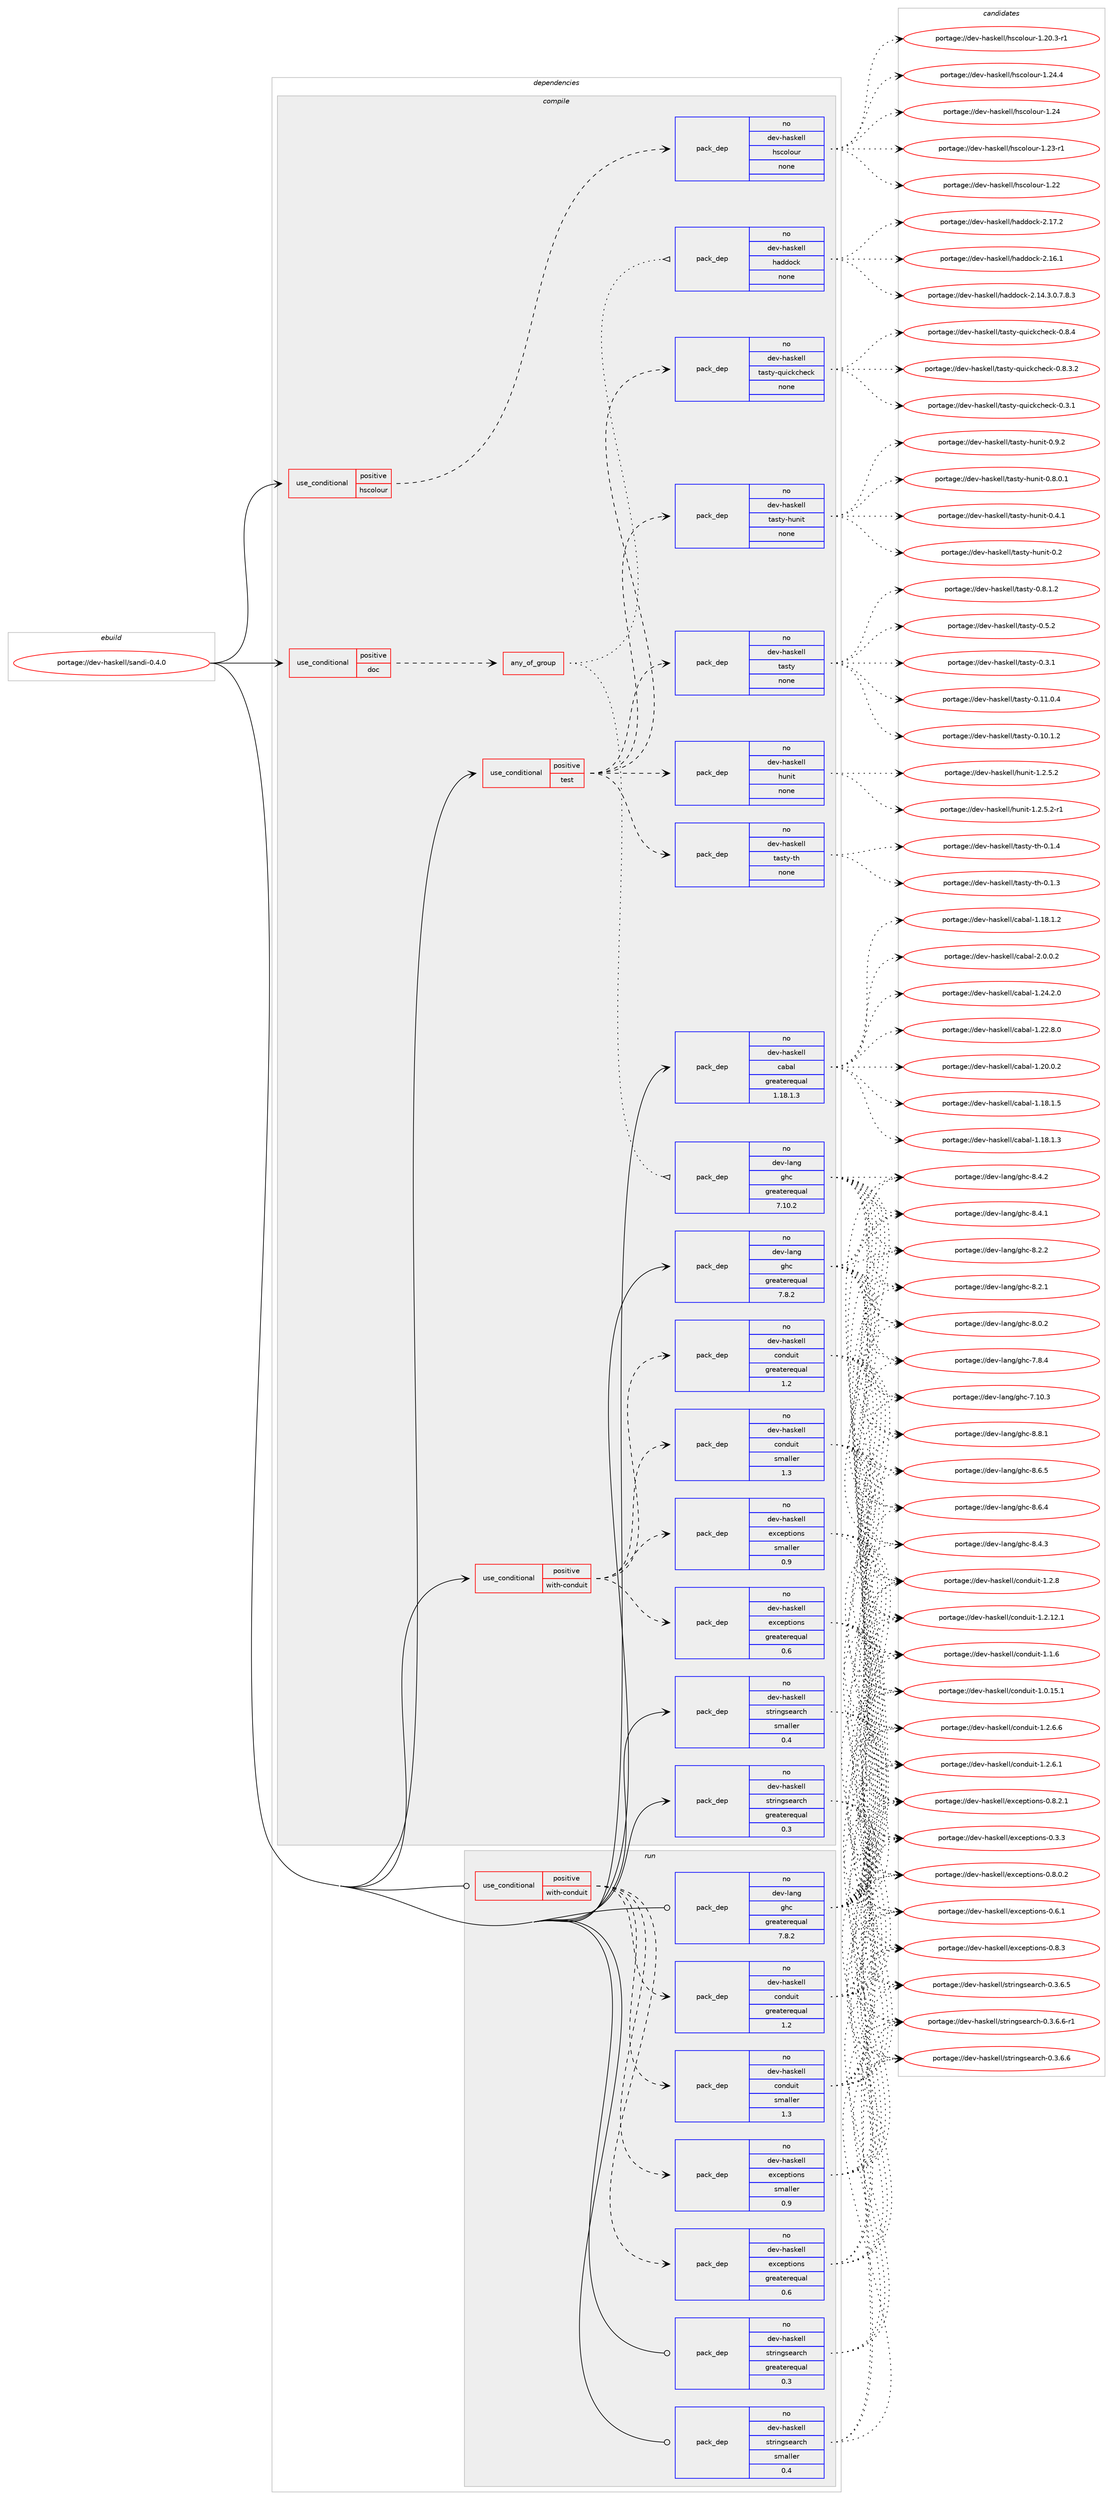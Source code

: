 digraph prolog {

# *************
# Graph options
# *************

newrank=true;
concentrate=true;
compound=true;
graph [rankdir=LR,fontname=Helvetica,fontsize=10,ranksep=1.5];#, ranksep=2.5, nodesep=0.2];
edge  [arrowhead=vee];
node  [fontname=Helvetica,fontsize=10];

# **********
# The ebuild
# **********

subgraph cluster_leftcol {
color=gray;
rank=same;
label=<<i>ebuild</i>>;
id [label="portage://dev-haskell/sandi-0.4.0", color=red, width=4, href="../dev-haskell/sandi-0.4.0.svg"];
}

# ****************
# The dependencies
# ****************

subgraph cluster_midcol {
color=gray;
label=<<i>dependencies</i>>;
subgraph cluster_compile {
fillcolor="#eeeeee";
style=filled;
label=<<i>compile</i>>;
subgraph cond131940 {
dependency546396 [label=<<TABLE BORDER="0" CELLBORDER="1" CELLSPACING="0" CELLPADDING="4"><TR><TD ROWSPAN="3" CELLPADDING="10">use_conditional</TD></TR><TR><TD>positive</TD></TR><TR><TD>doc</TD></TR></TABLE>>, shape=none, color=red];
subgraph any5811 {
dependency546397 [label=<<TABLE BORDER="0" CELLBORDER="1" CELLSPACING="0" CELLPADDING="4"><TR><TD CELLPADDING="10">any_of_group</TD></TR></TABLE>>, shape=none, color=red];subgraph pack408408 {
dependency546398 [label=<<TABLE BORDER="0" CELLBORDER="1" CELLSPACING="0" CELLPADDING="4" WIDTH="220"><TR><TD ROWSPAN="6" CELLPADDING="30">pack_dep</TD></TR><TR><TD WIDTH="110">no</TD></TR><TR><TD>dev-haskell</TD></TR><TR><TD>haddock</TD></TR><TR><TD>none</TD></TR><TR><TD></TD></TR></TABLE>>, shape=none, color=blue];
}
dependency546397:e -> dependency546398:w [weight=20,style="dotted",arrowhead="oinv"];
subgraph pack408409 {
dependency546399 [label=<<TABLE BORDER="0" CELLBORDER="1" CELLSPACING="0" CELLPADDING="4" WIDTH="220"><TR><TD ROWSPAN="6" CELLPADDING="30">pack_dep</TD></TR><TR><TD WIDTH="110">no</TD></TR><TR><TD>dev-lang</TD></TR><TR><TD>ghc</TD></TR><TR><TD>greaterequal</TD></TR><TR><TD>7.10.2</TD></TR></TABLE>>, shape=none, color=blue];
}
dependency546397:e -> dependency546399:w [weight=20,style="dotted",arrowhead="oinv"];
}
dependency546396:e -> dependency546397:w [weight=20,style="dashed",arrowhead="vee"];
}
id:e -> dependency546396:w [weight=20,style="solid",arrowhead="vee"];
subgraph cond131941 {
dependency546400 [label=<<TABLE BORDER="0" CELLBORDER="1" CELLSPACING="0" CELLPADDING="4"><TR><TD ROWSPAN="3" CELLPADDING="10">use_conditional</TD></TR><TR><TD>positive</TD></TR><TR><TD>hscolour</TD></TR></TABLE>>, shape=none, color=red];
subgraph pack408410 {
dependency546401 [label=<<TABLE BORDER="0" CELLBORDER="1" CELLSPACING="0" CELLPADDING="4" WIDTH="220"><TR><TD ROWSPAN="6" CELLPADDING="30">pack_dep</TD></TR><TR><TD WIDTH="110">no</TD></TR><TR><TD>dev-haskell</TD></TR><TR><TD>hscolour</TD></TR><TR><TD>none</TD></TR><TR><TD></TD></TR></TABLE>>, shape=none, color=blue];
}
dependency546400:e -> dependency546401:w [weight=20,style="dashed",arrowhead="vee"];
}
id:e -> dependency546400:w [weight=20,style="solid",arrowhead="vee"];
subgraph cond131942 {
dependency546402 [label=<<TABLE BORDER="0" CELLBORDER="1" CELLSPACING="0" CELLPADDING="4"><TR><TD ROWSPAN="3" CELLPADDING="10">use_conditional</TD></TR><TR><TD>positive</TD></TR><TR><TD>test</TD></TR></TABLE>>, shape=none, color=red];
subgraph pack408411 {
dependency546403 [label=<<TABLE BORDER="0" CELLBORDER="1" CELLSPACING="0" CELLPADDING="4" WIDTH="220"><TR><TD ROWSPAN="6" CELLPADDING="30">pack_dep</TD></TR><TR><TD WIDTH="110">no</TD></TR><TR><TD>dev-haskell</TD></TR><TR><TD>hunit</TD></TR><TR><TD>none</TD></TR><TR><TD></TD></TR></TABLE>>, shape=none, color=blue];
}
dependency546402:e -> dependency546403:w [weight=20,style="dashed",arrowhead="vee"];
subgraph pack408412 {
dependency546404 [label=<<TABLE BORDER="0" CELLBORDER="1" CELLSPACING="0" CELLPADDING="4" WIDTH="220"><TR><TD ROWSPAN="6" CELLPADDING="30">pack_dep</TD></TR><TR><TD WIDTH="110">no</TD></TR><TR><TD>dev-haskell</TD></TR><TR><TD>tasty</TD></TR><TR><TD>none</TD></TR><TR><TD></TD></TR></TABLE>>, shape=none, color=blue];
}
dependency546402:e -> dependency546404:w [weight=20,style="dashed",arrowhead="vee"];
subgraph pack408413 {
dependency546405 [label=<<TABLE BORDER="0" CELLBORDER="1" CELLSPACING="0" CELLPADDING="4" WIDTH="220"><TR><TD ROWSPAN="6" CELLPADDING="30">pack_dep</TD></TR><TR><TD WIDTH="110">no</TD></TR><TR><TD>dev-haskell</TD></TR><TR><TD>tasty-hunit</TD></TR><TR><TD>none</TD></TR><TR><TD></TD></TR></TABLE>>, shape=none, color=blue];
}
dependency546402:e -> dependency546405:w [weight=20,style="dashed",arrowhead="vee"];
subgraph pack408414 {
dependency546406 [label=<<TABLE BORDER="0" CELLBORDER="1" CELLSPACING="0" CELLPADDING="4" WIDTH="220"><TR><TD ROWSPAN="6" CELLPADDING="30">pack_dep</TD></TR><TR><TD WIDTH="110">no</TD></TR><TR><TD>dev-haskell</TD></TR><TR><TD>tasty-quickcheck</TD></TR><TR><TD>none</TD></TR><TR><TD></TD></TR></TABLE>>, shape=none, color=blue];
}
dependency546402:e -> dependency546406:w [weight=20,style="dashed",arrowhead="vee"];
subgraph pack408415 {
dependency546407 [label=<<TABLE BORDER="0" CELLBORDER="1" CELLSPACING="0" CELLPADDING="4" WIDTH="220"><TR><TD ROWSPAN="6" CELLPADDING="30">pack_dep</TD></TR><TR><TD WIDTH="110">no</TD></TR><TR><TD>dev-haskell</TD></TR><TR><TD>tasty-th</TD></TR><TR><TD>none</TD></TR><TR><TD></TD></TR></TABLE>>, shape=none, color=blue];
}
dependency546402:e -> dependency546407:w [weight=20,style="dashed",arrowhead="vee"];
}
id:e -> dependency546402:w [weight=20,style="solid",arrowhead="vee"];
subgraph cond131943 {
dependency546408 [label=<<TABLE BORDER="0" CELLBORDER="1" CELLSPACING="0" CELLPADDING="4"><TR><TD ROWSPAN="3" CELLPADDING="10">use_conditional</TD></TR><TR><TD>positive</TD></TR><TR><TD>with-conduit</TD></TR></TABLE>>, shape=none, color=red];
subgraph pack408416 {
dependency546409 [label=<<TABLE BORDER="0" CELLBORDER="1" CELLSPACING="0" CELLPADDING="4" WIDTH="220"><TR><TD ROWSPAN="6" CELLPADDING="30">pack_dep</TD></TR><TR><TD WIDTH="110">no</TD></TR><TR><TD>dev-haskell</TD></TR><TR><TD>conduit</TD></TR><TR><TD>greaterequal</TD></TR><TR><TD>1.2</TD></TR></TABLE>>, shape=none, color=blue];
}
dependency546408:e -> dependency546409:w [weight=20,style="dashed",arrowhead="vee"];
subgraph pack408417 {
dependency546410 [label=<<TABLE BORDER="0" CELLBORDER="1" CELLSPACING="0" CELLPADDING="4" WIDTH="220"><TR><TD ROWSPAN="6" CELLPADDING="30">pack_dep</TD></TR><TR><TD WIDTH="110">no</TD></TR><TR><TD>dev-haskell</TD></TR><TR><TD>conduit</TD></TR><TR><TD>smaller</TD></TR><TR><TD>1.3</TD></TR></TABLE>>, shape=none, color=blue];
}
dependency546408:e -> dependency546410:w [weight=20,style="dashed",arrowhead="vee"];
subgraph pack408418 {
dependency546411 [label=<<TABLE BORDER="0" CELLBORDER="1" CELLSPACING="0" CELLPADDING="4" WIDTH="220"><TR><TD ROWSPAN="6" CELLPADDING="30">pack_dep</TD></TR><TR><TD WIDTH="110">no</TD></TR><TR><TD>dev-haskell</TD></TR><TR><TD>exceptions</TD></TR><TR><TD>greaterequal</TD></TR><TR><TD>0.6</TD></TR></TABLE>>, shape=none, color=blue];
}
dependency546408:e -> dependency546411:w [weight=20,style="dashed",arrowhead="vee"];
subgraph pack408419 {
dependency546412 [label=<<TABLE BORDER="0" CELLBORDER="1" CELLSPACING="0" CELLPADDING="4" WIDTH="220"><TR><TD ROWSPAN="6" CELLPADDING="30">pack_dep</TD></TR><TR><TD WIDTH="110">no</TD></TR><TR><TD>dev-haskell</TD></TR><TR><TD>exceptions</TD></TR><TR><TD>smaller</TD></TR><TR><TD>0.9</TD></TR></TABLE>>, shape=none, color=blue];
}
dependency546408:e -> dependency546412:w [weight=20,style="dashed",arrowhead="vee"];
}
id:e -> dependency546408:w [weight=20,style="solid",arrowhead="vee"];
subgraph pack408420 {
dependency546413 [label=<<TABLE BORDER="0" CELLBORDER="1" CELLSPACING="0" CELLPADDING="4" WIDTH="220"><TR><TD ROWSPAN="6" CELLPADDING="30">pack_dep</TD></TR><TR><TD WIDTH="110">no</TD></TR><TR><TD>dev-haskell</TD></TR><TR><TD>cabal</TD></TR><TR><TD>greaterequal</TD></TR><TR><TD>1.18.1.3</TD></TR></TABLE>>, shape=none, color=blue];
}
id:e -> dependency546413:w [weight=20,style="solid",arrowhead="vee"];
subgraph pack408421 {
dependency546414 [label=<<TABLE BORDER="0" CELLBORDER="1" CELLSPACING="0" CELLPADDING="4" WIDTH="220"><TR><TD ROWSPAN="6" CELLPADDING="30">pack_dep</TD></TR><TR><TD WIDTH="110">no</TD></TR><TR><TD>dev-haskell</TD></TR><TR><TD>stringsearch</TD></TR><TR><TD>greaterequal</TD></TR><TR><TD>0.3</TD></TR></TABLE>>, shape=none, color=blue];
}
id:e -> dependency546414:w [weight=20,style="solid",arrowhead="vee"];
subgraph pack408422 {
dependency546415 [label=<<TABLE BORDER="0" CELLBORDER="1" CELLSPACING="0" CELLPADDING="4" WIDTH="220"><TR><TD ROWSPAN="6" CELLPADDING="30">pack_dep</TD></TR><TR><TD WIDTH="110">no</TD></TR><TR><TD>dev-haskell</TD></TR><TR><TD>stringsearch</TD></TR><TR><TD>smaller</TD></TR><TR><TD>0.4</TD></TR></TABLE>>, shape=none, color=blue];
}
id:e -> dependency546415:w [weight=20,style="solid",arrowhead="vee"];
subgraph pack408423 {
dependency546416 [label=<<TABLE BORDER="0" CELLBORDER="1" CELLSPACING="0" CELLPADDING="4" WIDTH="220"><TR><TD ROWSPAN="6" CELLPADDING="30">pack_dep</TD></TR><TR><TD WIDTH="110">no</TD></TR><TR><TD>dev-lang</TD></TR><TR><TD>ghc</TD></TR><TR><TD>greaterequal</TD></TR><TR><TD>7.8.2</TD></TR></TABLE>>, shape=none, color=blue];
}
id:e -> dependency546416:w [weight=20,style="solid",arrowhead="vee"];
}
subgraph cluster_compileandrun {
fillcolor="#eeeeee";
style=filled;
label=<<i>compile and run</i>>;
}
subgraph cluster_run {
fillcolor="#eeeeee";
style=filled;
label=<<i>run</i>>;
subgraph cond131944 {
dependency546417 [label=<<TABLE BORDER="0" CELLBORDER="1" CELLSPACING="0" CELLPADDING="4"><TR><TD ROWSPAN="3" CELLPADDING="10">use_conditional</TD></TR><TR><TD>positive</TD></TR><TR><TD>with-conduit</TD></TR></TABLE>>, shape=none, color=red];
subgraph pack408424 {
dependency546418 [label=<<TABLE BORDER="0" CELLBORDER="1" CELLSPACING="0" CELLPADDING="4" WIDTH="220"><TR><TD ROWSPAN="6" CELLPADDING="30">pack_dep</TD></TR><TR><TD WIDTH="110">no</TD></TR><TR><TD>dev-haskell</TD></TR><TR><TD>conduit</TD></TR><TR><TD>greaterequal</TD></TR><TR><TD>1.2</TD></TR></TABLE>>, shape=none, color=blue];
}
dependency546417:e -> dependency546418:w [weight=20,style="dashed",arrowhead="vee"];
subgraph pack408425 {
dependency546419 [label=<<TABLE BORDER="0" CELLBORDER="1" CELLSPACING="0" CELLPADDING="4" WIDTH="220"><TR><TD ROWSPAN="6" CELLPADDING="30">pack_dep</TD></TR><TR><TD WIDTH="110">no</TD></TR><TR><TD>dev-haskell</TD></TR><TR><TD>conduit</TD></TR><TR><TD>smaller</TD></TR><TR><TD>1.3</TD></TR></TABLE>>, shape=none, color=blue];
}
dependency546417:e -> dependency546419:w [weight=20,style="dashed",arrowhead="vee"];
subgraph pack408426 {
dependency546420 [label=<<TABLE BORDER="0" CELLBORDER="1" CELLSPACING="0" CELLPADDING="4" WIDTH="220"><TR><TD ROWSPAN="6" CELLPADDING="30">pack_dep</TD></TR><TR><TD WIDTH="110">no</TD></TR><TR><TD>dev-haskell</TD></TR><TR><TD>exceptions</TD></TR><TR><TD>greaterequal</TD></TR><TR><TD>0.6</TD></TR></TABLE>>, shape=none, color=blue];
}
dependency546417:e -> dependency546420:w [weight=20,style="dashed",arrowhead="vee"];
subgraph pack408427 {
dependency546421 [label=<<TABLE BORDER="0" CELLBORDER="1" CELLSPACING="0" CELLPADDING="4" WIDTH="220"><TR><TD ROWSPAN="6" CELLPADDING="30">pack_dep</TD></TR><TR><TD WIDTH="110">no</TD></TR><TR><TD>dev-haskell</TD></TR><TR><TD>exceptions</TD></TR><TR><TD>smaller</TD></TR><TR><TD>0.9</TD></TR></TABLE>>, shape=none, color=blue];
}
dependency546417:e -> dependency546421:w [weight=20,style="dashed",arrowhead="vee"];
}
id:e -> dependency546417:w [weight=20,style="solid",arrowhead="odot"];
subgraph pack408428 {
dependency546422 [label=<<TABLE BORDER="0" CELLBORDER="1" CELLSPACING="0" CELLPADDING="4" WIDTH="220"><TR><TD ROWSPAN="6" CELLPADDING="30">pack_dep</TD></TR><TR><TD WIDTH="110">no</TD></TR><TR><TD>dev-haskell</TD></TR><TR><TD>stringsearch</TD></TR><TR><TD>greaterequal</TD></TR><TR><TD>0.3</TD></TR></TABLE>>, shape=none, color=blue];
}
id:e -> dependency546422:w [weight=20,style="solid",arrowhead="odot"];
subgraph pack408429 {
dependency546423 [label=<<TABLE BORDER="0" CELLBORDER="1" CELLSPACING="0" CELLPADDING="4" WIDTH="220"><TR><TD ROWSPAN="6" CELLPADDING="30">pack_dep</TD></TR><TR><TD WIDTH="110">no</TD></TR><TR><TD>dev-haskell</TD></TR><TR><TD>stringsearch</TD></TR><TR><TD>smaller</TD></TR><TR><TD>0.4</TD></TR></TABLE>>, shape=none, color=blue];
}
id:e -> dependency546423:w [weight=20,style="solid",arrowhead="odot"];
subgraph pack408430 {
dependency546424 [label=<<TABLE BORDER="0" CELLBORDER="1" CELLSPACING="0" CELLPADDING="4" WIDTH="220"><TR><TD ROWSPAN="6" CELLPADDING="30">pack_dep</TD></TR><TR><TD WIDTH="110">no</TD></TR><TR><TD>dev-lang</TD></TR><TR><TD>ghc</TD></TR><TR><TD>greaterequal</TD></TR><TR><TD>7.8.2</TD></TR></TABLE>>, shape=none, color=blue];
}
id:e -> dependency546424:w [weight=20,style="solid",arrowhead="odot"];
}
}

# **************
# The candidates
# **************

subgraph cluster_choices {
rank=same;
color=gray;
label=<<i>candidates</i>>;

subgraph choice408408 {
color=black;
nodesep=1;
choice100101118451049711510710110810847104971001001119910745504649554650 [label="portage://dev-haskell/haddock-2.17.2", color=red, width=4,href="../dev-haskell/haddock-2.17.2.svg"];
choice100101118451049711510710110810847104971001001119910745504649544649 [label="portage://dev-haskell/haddock-2.16.1", color=red, width=4,href="../dev-haskell/haddock-2.16.1.svg"];
choice1001011184510497115107101108108471049710010011199107455046495246514648465546564651 [label="portage://dev-haskell/haddock-2.14.3.0.7.8.3", color=red, width=4,href="../dev-haskell/haddock-2.14.3.0.7.8.3.svg"];
dependency546398:e -> choice100101118451049711510710110810847104971001001119910745504649554650:w [style=dotted,weight="100"];
dependency546398:e -> choice100101118451049711510710110810847104971001001119910745504649544649:w [style=dotted,weight="100"];
dependency546398:e -> choice1001011184510497115107101108108471049710010011199107455046495246514648465546564651:w [style=dotted,weight="100"];
}
subgraph choice408409 {
color=black;
nodesep=1;
choice10010111845108971101034710310499455646564649 [label="portage://dev-lang/ghc-8.8.1", color=red, width=4,href="../dev-lang/ghc-8.8.1.svg"];
choice10010111845108971101034710310499455646544653 [label="portage://dev-lang/ghc-8.6.5", color=red, width=4,href="../dev-lang/ghc-8.6.5.svg"];
choice10010111845108971101034710310499455646544652 [label="portage://dev-lang/ghc-8.6.4", color=red, width=4,href="../dev-lang/ghc-8.6.4.svg"];
choice10010111845108971101034710310499455646524651 [label="portage://dev-lang/ghc-8.4.3", color=red, width=4,href="../dev-lang/ghc-8.4.3.svg"];
choice10010111845108971101034710310499455646524650 [label="portage://dev-lang/ghc-8.4.2", color=red, width=4,href="../dev-lang/ghc-8.4.2.svg"];
choice10010111845108971101034710310499455646524649 [label="portage://dev-lang/ghc-8.4.1", color=red, width=4,href="../dev-lang/ghc-8.4.1.svg"];
choice10010111845108971101034710310499455646504650 [label="portage://dev-lang/ghc-8.2.2", color=red, width=4,href="../dev-lang/ghc-8.2.2.svg"];
choice10010111845108971101034710310499455646504649 [label="portage://dev-lang/ghc-8.2.1", color=red, width=4,href="../dev-lang/ghc-8.2.1.svg"];
choice10010111845108971101034710310499455646484650 [label="portage://dev-lang/ghc-8.0.2", color=red, width=4,href="../dev-lang/ghc-8.0.2.svg"];
choice10010111845108971101034710310499455546564652 [label="portage://dev-lang/ghc-7.8.4", color=red, width=4,href="../dev-lang/ghc-7.8.4.svg"];
choice1001011184510897110103471031049945554649484651 [label="portage://dev-lang/ghc-7.10.3", color=red, width=4,href="../dev-lang/ghc-7.10.3.svg"];
dependency546399:e -> choice10010111845108971101034710310499455646564649:w [style=dotted,weight="100"];
dependency546399:e -> choice10010111845108971101034710310499455646544653:w [style=dotted,weight="100"];
dependency546399:e -> choice10010111845108971101034710310499455646544652:w [style=dotted,weight="100"];
dependency546399:e -> choice10010111845108971101034710310499455646524651:w [style=dotted,weight="100"];
dependency546399:e -> choice10010111845108971101034710310499455646524650:w [style=dotted,weight="100"];
dependency546399:e -> choice10010111845108971101034710310499455646524649:w [style=dotted,weight="100"];
dependency546399:e -> choice10010111845108971101034710310499455646504650:w [style=dotted,weight="100"];
dependency546399:e -> choice10010111845108971101034710310499455646504649:w [style=dotted,weight="100"];
dependency546399:e -> choice10010111845108971101034710310499455646484650:w [style=dotted,weight="100"];
dependency546399:e -> choice10010111845108971101034710310499455546564652:w [style=dotted,weight="100"];
dependency546399:e -> choice1001011184510897110103471031049945554649484651:w [style=dotted,weight="100"];
}
subgraph choice408410 {
color=black;
nodesep=1;
choice1001011184510497115107101108108471041159911110811111711445494650524652 [label="portage://dev-haskell/hscolour-1.24.4", color=red, width=4,href="../dev-haskell/hscolour-1.24.4.svg"];
choice100101118451049711510710110810847104115991111081111171144549465052 [label="portage://dev-haskell/hscolour-1.24", color=red, width=4,href="../dev-haskell/hscolour-1.24.svg"];
choice1001011184510497115107101108108471041159911110811111711445494650514511449 [label="portage://dev-haskell/hscolour-1.23-r1", color=red, width=4,href="../dev-haskell/hscolour-1.23-r1.svg"];
choice100101118451049711510710110810847104115991111081111171144549465050 [label="portage://dev-haskell/hscolour-1.22", color=red, width=4,href="../dev-haskell/hscolour-1.22.svg"];
choice10010111845104971151071011081084710411599111108111117114454946504846514511449 [label="portage://dev-haskell/hscolour-1.20.3-r1", color=red, width=4,href="../dev-haskell/hscolour-1.20.3-r1.svg"];
dependency546401:e -> choice1001011184510497115107101108108471041159911110811111711445494650524652:w [style=dotted,weight="100"];
dependency546401:e -> choice100101118451049711510710110810847104115991111081111171144549465052:w [style=dotted,weight="100"];
dependency546401:e -> choice1001011184510497115107101108108471041159911110811111711445494650514511449:w [style=dotted,weight="100"];
dependency546401:e -> choice100101118451049711510710110810847104115991111081111171144549465050:w [style=dotted,weight="100"];
dependency546401:e -> choice10010111845104971151071011081084710411599111108111117114454946504846514511449:w [style=dotted,weight="100"];
}
subgraph choice408411 {
color=black;
nodesep=1;
choice10010111845104971151071011081084710411711010511645494650465346504511449 [label="portage://dev-haskell/hunit-1.2.5.2-r1", color=red, width=4,href="../dev-haskell/hunit-1.2.5.2-r1.svg"];
choice1001011184510497115107101108108471041171101051164549465046534650 [label="portage://dev-haskell/hunit-1.2.5.2", color=red, width=4,href="../dev-haskell/hunit-1.2.5.2.svg"];
dependency546403:e -> choice10010111845104971151071011081084710411711010511645494650465346504511449:w [style=dotted,weight="100"];
dependency546403:e -> choice1001011184510497115107101108108471041171101051164549465046534650:w [style=dotted,weight="100"];
}
subgraph choice408412 {
color=black;
nodesep=1;
choice100101118451049711510710110810847116971151161214548465646494650 [label="portage://dev-haskell/tasty-0.8.1.2", color=red, width=4,href="../dev-haskell/tasty-0.8.1.2.svg"];
choice10010111845104971151071011081084711697115116121454846534650 [label="portage://dev-haskell/tasty-0.5.2", color=red, width=4,href="../dev-haskell/tasty-0.5.2.svg"];
choice10010111845104971151071011081084711697115116121454846514649 [label="portage://dev-haskell/tasty-0.3.1", color=red, width=4,href="../dev-haskell/tasty-0.3.1.svg"];
choice10010111845104971151071011081084711697115116121454846494946484652 [label="portage://dev-haskell/tasty-0.11.0.4", color=red, width=4,href="../dev-haskell/tasty-0.11.0.4.svg"];
choice10010111845104971151071011081084711697115116121454846494846494650 [label="portage://dev-haskell/tasty-0.10.1.2", color=red, width=4,href="../dev-haskell/tasty-0.10.1.2.svg"];
dependency546404:e -> choice100101118451049711510710110810847116971151161214548465646494650:w [style=dotted,weight="100"];
dependency546404:e -> choice10010111845104971151071011081084711697115116121454846534650:w [style=dotted,weight="100"];
dependency546404:e -> choice10010111845104971151071011081084711697115116121454846514649:w [style=dotted,weight="100"];
dependency546404:e -> choice10010111845104971151071011081084711697115116121454846494946484652:w [style=dotted,weight="100"];
dependency546404:e -> choice10010111845104971151071011081084711697115116121454846494846494650:w [style=dotted,weight="100"];
}
subgraph choice408413 {
color=black;
nodesep=1;
choice1001011184510497115107101108108471169711511612145104117110105116454846574650 [label="portage://dev-haskell/tasty-hunit-0.9.2", color=red, width=4,href="../dev-haskell/tasty-hunit-0.9.2.svg"];
choice10010111845104971151071011081084711697115116121451041171101051164548465646484649 [label="portage://dev-haskell/tasty-hunit-0.8.0.1", color=red, width=4,href="../dev-haskell/tasty-hunit-0.8.0.1.svg"];
choice1001011184510497115107101108108471169711511612145104117110105116454846524649 [label="portage://dev-haskell/tasty-hunit-0.4.1", color=red, width=4,href="../dev-haskell/tasty-hunit-0.4.1.svg"];
choice100101118451049711510710110810847116971151161214510411711010511645484650 [label="portage://dev-haskell/tasty-hunit-0.2", color=red, width=4,href="../dev-haskell/tasty-hunit-0.2.svg"];
dependency546405:e -> choice1001011184510497115107101108108471169711511612145104117110105116454846574650:w [style=dotted,weight="100"];
dependency546405:e -> choice10010111845104971151071011081084711697115116121451041171101051164548465646484649:w [style=dotted,weight="100"];
dependency546405:e -> choice1001011184510497115107101108108471169711511612145104117110105116454846524649:w [style=dotted,weight="100"];
dependency546405:e -> choice100101118451049711510710110810847116971151161214510411711010511645484650:w [style=dotted,weight="100"];
}
subgraph choice408414 {
color=black;
nodesep=1;
choice1001011184510497115107101108108471169711511612145113117105991079910410199107454846564652 [label="portage://dev-haskell/tasty-quickcheck-0.8.4", color=red, width=4,href="../dev-haskell/tasty-quickcheck-0.8.4.svg"];
choice10010111845104971151071011081084711697115116121451131171059910799104101991074548465646514650 [label="portage://dev-haskell/tasty-quickcheck-0.8.3.2", color=red, width=4,href="../dev-haskell/tasty-quickcheck-0.8.3.2.svg"];
choice1001011184510497115107101108108471169711511612145113117105991079910410199107454846514649 [label="portage://dev-haskell/tasty-quickcheck-0.3.1", color=red, width=4,href="../dev-haskell/tasty-quickcheck-0.3.1.svg"];
dependency546406:e -> choice1001011184510497115107101108108471169711511612145113117105991079910410199107454846564652:w [style=dotted,weight="100"];
dependency546406:e -> choice10010111845104971151071011081084711697115116121451131171059910799104101991074548465646514650:w [style=dotted,weight="100"];
dependency546406:e -> choice1001011184510497115107101108108471169711511612145113117105991079910410199107454846514649:w [style=dotted,weight="100"];
}
subgraph choice408415 {
color=black;
nodesep=1;
choice1001011184510497115107101108108471169711511612145116104454846494652 [label="portage://dev-haskell/tasty-th-0.1.4", color=red, width=4,href="../dev-haskell/tasty-th-0.1.4.svg"];
choice1001011184510497115107101108108471169711511612145116104454846494651 [label="portage://dev-haskell/tasty-th-0.1.3", color=red, width=4,href="../dev-haskell/tasty-th-0.1.3.svg"];
dependency546407:e -> choice1001011184510497115107101108108471169711511612145116104454846494652:w [style=dotted,weight="100"];
dependency546407:e -> choice1001011184510497115107101108108471169711511612145116104454846494651:w [style=dotted,weight="100"];
}
subgraph choice408416 {
color=black;
nodesep=1;
choice10010111845104971151071011081084799111110100117105116454946504656 [label="portage://dev-haskell/conduit-1.2.8", color=red, width=4,href="../dev-haskell/conduit-1.2.8.svg"];
choice100101118451049711510710110810847991111101001171051164549465046544654 [label="portage://dev-haskell/conduit-1.2.6.6", color=red, width=4,href="../dev-haskell/conduit-1.2.6.6.svg"];
choice100101118451049711510710110810847991111101001171051164549465046544649 [label="portage://dev-haskell/conduit-1.2.6.1", color=red, width=4,href="../dev-haskell/conduit-1.2.6.1.svg"];
choice10010111845104971151071011081084799111110100117105116454946504649504649 [label="portage://dev-haskell/conduit-1.2.12.1", color=red, width=4,href="../dev-haskell/conduit-1.2.12.1.svg"];
choice10010111845104971151071011081084799111110100117105116454946494654 [label="portage://dev-haskell/conduit-1.1.6", color=red, width=4,href="../dev-haskell/conduit-1.1.6.svg"];
choice10010111845104971151071011081084799111110100117105116454946484649534649 [label="portage://dev-haskell/conduit-1.0.15.1", color=red, width=4,href="../dev-haskell/conduit-1.0.15.1.svg"];
dependency546409:e -> choice10010111845104971151071011081084799111110100117105116454946504656:w [style=dotted,weight="100"];
dependency546409:e -> choice100101118451049711510710110810847991111101001171051164549465046544654:w [style=dotted,weight="100"];
dependency546409:e -> choice100101118451049711510710110810847991111101001171051164549465046544649:w [style=dotted,weight="100"];
dependency546409:e -> choice10010111845104971151071011081084799111110100117105116454946504649504649:w [style=dotted,weight="100"];
dependency546409:e -> choice10010111845104971151071011081084799111110100117105116454946494654:w [style=dotted,weight="100"];
dependency546409:e -> choice10010111845104971151071011081084799111110100117105116454946484649534649:w [style=dotted,weight="100"];
}
subgraph choice408417 {
color=black;
nodesep=1;
choice10010111845104971151071011081084799111110100117105116454946504656 [label="portage://dev-haskell/conduit-1.2.8", color=red, width=4,href="../dev-haskell/conduit-1.2.8.svg"];
choice100101118451049711510710110810847991111101001171051164549465046544654 [label="portage://dev-haskell/conduit-1.2.6.6", color=red, width=4,href="../dev-haskell/conduit-1.2.6.6.svg"];
choice100101118451049711510710110810847991111101001171051164549465046544649 [label="portage://dev-haskell/conduit-1.2.6.1", color=red, width=4,href="../dev-haskell/conduit-1.2.6.1.svg"];
choice10010111845104971151071011081084799111110100117105116454946504649504649 [label="portage://dev-haskell/conduit-1.2.12.1", color=red, width=4,href="../dev-haskell/conduit-1.2.12.1.svg"];
choice10010111845104971151071011081084799111110100117105116454946494654 [label="portage://dev-haskell/conduit-1.1.6", color=red, width=4,href="../dev-haskell/conduit-1.1.6.svg"];
choice10010111845104971151071011081084799111110100117105116454946484649534649 [label="portage://dev-haskell/conduit-1.0.15.1", color=red, width=4,href="../dev-haskell/conduit-1.0.15.1.svg"];
dependency546410:e -> choice10010111845104971151071011081084799111110100117105116454946504656:w [style=dotted,weight="100"];
dependency546410:e -> choice100101118451049711510710110810847991111101001171051164549465046544654:w [style=dotted,weight="100"];
dependency546410:e -> choice100101118451049711510710110810847991111101001171051164549465046544649:w [style=dotted,weight="100"];
dependency546410:e -> choice10010111845104971151071011081084799111110100117105116454946504649504649:w [style=dotted,weight="100"];
dependency546410:e -> choice10010111845104971151071011081084799111110100117105116454946494654:w [style=dotted,weight="100"];
dependency546410:e -> choice10010111845104971151071011081084799111110100117105116454946484649534649:w [style=dotted,weight="100"];
}
subgraph choice408418 {
color=black;
nodesep=1;
choice10010111845104971151071011081084710112099101112116105111110115454846564651 [label="portage://dev-haskell/exceptions-0.8.3", color=red, width=4,href="../dev-haskell/exceptions-0.8.3.svg"];
choice100101118451049711510710110810847101120991011121161051111101154548465646504649 [label="portage://dev-haskell/exceptions-0.8.2.1", color=red, width=4,href="../dev-haskell/exceptions-0.8.2.1.svg"];
choice100101118451049711510710110810847101120991011121161051111101154548465646484650 [label="portage://dev-haskell/exceptions-0.8.0.2", color=red, width=4,href="../dev-haskell/exceptions-0.8.0.2.svg"];
choice10010111845104971151071011081084710112099101112116105111110115454846544649 [label="portage://dev-haskell/exceptions-0.6.1", color=red, width=4,href="../dev-haskell/exceptions-0.6.1.svg"];
choice10010111845104971151071011081084710112099101112116105111110115454846514651 [label="portage://dev-haskell/exceptions-0.3.3", color=red, width=4,href="../dev-haskell/exceptions-0.3.3.svg"];
dependency546411:e -> choice10010111845104971151071011081084710112099101112116105111110115454846564651:w [style=dotted,weight="100"];
dependency546411:e -> choice100101118451049711510710110810847101120991011121161051111101154548465646504649:w [style=dotted,weight="100"];
dependency546411:e -> choice100101118451049711510710110810847101120991011121161051111101154548465646484650:w [style=dotted,weight="100"];
dependency546411:e -> choice10010111845104971151071011081084710112099101112116105111110115454846544649:w [style=dotted,weight="100"];
dependency546411:e -> choice10010111845104971151071011081084710112099101112116105111110115454846514651:w [style=dotted,weight="100"];
}
subgraph choice408419 {
color=black;
nodesep=1;
choice10010111845104971151071011081084710112099101112116105111110115454846564651 [label="portage://dev-haskell/exceptions-0.8.3", color=red, width=4,href="../dev-haskell/exceptions-0.8.3.svg"];
choice100101118451049711510710110810847101120991011121161051111101154548465646504649 [label="portage://dev-haskell/exceptions-0.8.2.1", color=red, width=4,href="../dev-haskell/exceptions-0.8.2.1.svg"];
choice100101118451049711510710110810847101120991011121161051111101154548465646484650 [label="portage://dev-haskell/exceptions-0.8.0.2", color=red, width=4,href="../dev-haskell/exceptions-0.8.0.2.svg"];
choice10010111845104971151071011081084710112099101112116105111110115454846544649 [label="portage://dev-haskell/exceptions-0.6.1", color=red, width=4,href="../dev-haskell/exceptions-0.6.1.svg"];
choice10010111845104971151071011081084710112099101112116105111110115454846514651 [label="portage://dev-haskell/exceptions-0.3.3", color=red, width=4,href="../dev-haskell/exceptions-0.3.3.svg"];
dependency546412:e -> choice10010111845104971151071011081084710112099101112116105111110115454846564651:w [style=dotted,weight="100"];
dependency546412:e -> choice100101118451049711510710110810847101120991011121161051111101154548465646504649:w [style=dotted,weight="100"];
dependency546412:e -> choice100101118451049711510710110810847101120991011121161051111101154548465646484650:w [style=dotted,weight="100"];
dependency546412:e -> choice10010111845104971151071011081084710112099101112116105111110115454846544649:w [style=dotted,weight="100"];
dependency546412:e -> choice10010111845104971151071011081084710112099101112116105111110115454846514651:w [style=dotted,weight="100"];
}
subgraph choice408420 {
color=black;
nodesep=1;
choice100101118451049711510710110810847999798971084550464846484650 [label="portage://dev-haskell/cabal-2.0.0.2", color=red, width=4,href="../dev-haskell/cabal-2.0.0.2.svg"];
choice10010111845104971151071011081084799979897108454946505246504648 [label="portage://dev-haskell/cabal-1.24.2.0", color=red, width=4,href="../dev-haskell/cabal-1.24.2.0.svg"];
choice10010111845104971151071011081084799979897108454946505046564648 [label="portage://dev-haskell/cabal-1.22.8.0", color=red, width=4,href="../dev-haskell/cabal-1.22.8.0.svg"];
choice10010111845104971151071011081084799979897108454946504846484650 [label="portage://dev-haskell/cabal-1.20.0.2", color=red, width=4,href="../dev-haskell/cabal-1.20.0.2.svg"];
choice10010111845104971151071011081084799979897108454946495646494653 [label="portage://dev-haskell/cabal-1.18.1.5", color=red, width=4,href="../dev-haskell/cabal-1.18.1.5.svg"];
choice10010111845104971151071011081084799979897108454946495646494651 [label="portage://dev-haskell/cabal-1.18.1.3", color=red, width=4,href="../dev-haskell/cabal-1.18.1.3.svg"];
choice10010111845104971151071011081084799979897108454946495646494650 [label="portage://dev-haskell/cabal-1.18.1.2", color=red, width=4,href="../dev-haskell/cabal-1.18.1.2.svg"];
dependency546413:e -> choice100101118451049711510710110810847999798971084550464846484650:w [style=dotted,weight="100"];
dependency546413:e -> choice10010111845104971151071011081084799979897108454946505246504648:w [style=dotted,weight="100"];
dependency546413:e -> choice10010111845104971151071011081084799979897108454946505046564648:w [style=dotted,weight="100"];
dependency546413:e -> choice10010111845104971151071011081084799979897108454946504846484650:w [style=dotted,weight="100"];
dependency546413:e -> choice10010111845104971151071011081084799979897108454946495646494653:w [style=dotted,weight="100"];
dependency546413:e -> choice10010111845104971151071011081084799979897108454946495646494651:w [style=dotted,weight="100"];
dependency546413:e -> choice10010111845104971151071011081084799979897108454946495646494650:w [style=dotted,weight="100"];
}
subgraph choice408421 {
color=black;
nodesep=1;
choice100101118451049711510710110810847115116114105110103115101971149910445484651465446544511449 [label="portage://dev-haskell/stringsearch-0.3.6.6-r1", color=red, width=4,href="../dev-haskell/stringsearch-0.3.6.6-r1.svg"];
choice10010111845104971151071011081084711511611410511010311510197114991044548465146544654 [label="portage://dev-haskell/stringsearch-0.3.6.6", color=red, width=4,href="../dev-haskell/stringsearch-0.3.6.6.svg"];
choice10010111845104971151071011081084711511611410511010311510197114991044548465146544653 [label="portage://dev-haskell/stringsearch-0.3.6.5", color=red, width=4,href="../dev-haskell/stringsearch-0.3.6.5.svg"];
dependency546414:e -> choice100101118451049711510710110810847115116114105110103115101971149910445484651465446544511449:w [style=dotted,weight="100"];
dependency546414:e -> choice10010111845104971151071011081084711511611410511010311510197114991044548465146544654:w [style=dotted,weight="100"];
dependency546414:e -> choice10010111845104971151071011081084711511611410511010311510197114991044548465146544653:w [style=dotted,weight="100"];
}
subgraph choice408422 {
color=black;
nodesep=1;
choice100101118451049711510710110810847115116114105110103115101971149910445484651465446544511449 [label="portage://dev-haskell/stringsearch-0.3.6.6-r1", color=red, width=4,href="../dev-haskell/stringsearch-0.3.6.6-r1.svg"];
choice10010111845104971151071011081084711511611410511010311510197114991044548465146544654 [label="portage://dev-haskell/stringsearch-0.3.6.6", color=red, width=4,href="../dev-haskell/stringsearch-0.3.6.6.svg"];
choice10010111845104971151071011081084711511611410511010311510197114991044548465146544653 [label="portage://dev-haskell/stringsearch-0.3.6.5", color=red, width=4,href="../dev-haskell/stringsearch-0.3.6.5.svg"];
dependency546415:e -> choice100101118451049711510710110810847115116114105110103115101971149910445484651465446544511449:w [style=dotted,weight="100"];
dependency546415:e -> choice10010111845104971151071011081084711511611410511010311510197114991044548465146544654:w [style=dotted,weight="100"];
dependency546415:e -> choice10010111845104971151071011081084711511611410511010311510197114991044548465146544653:w [style=dotted,weight="100"];
}
subgraph choice408423 {
color=black;
nodesep=1;
choice10010111845108971101034710310499455646564649 [label="portage://dev-lang/ghc-8.8.1", color=red, width=4,href="../dev-lang/ghc-8.8.1.svg"];
choice10010111845108971101034710310499455646544653 [label="portage://dev-lang/ghc-8.6.5", color=red, width=4,href="../dev-lang/ghc-8.6.5.svg"];
choice10010111845108971101034710310499455646544652 [label="portage://dev-lang/ghc-8.6.4", color=red, width=4,href="../dev-lang/ghc-8.6.4.svg"];
choice10010111845108971101034710310499455646524651 [label="portage://dev-lang/ghc-8.4.3", color=red, width=4,href="../dev-lang/ghc-8.4.3.svg"];
choice10010111845108971101034710310499455646524650 [label="portage://dev-lang/ghc-8.4.2", color=red, width=4,href="../dev-lang/ghc-8.4.2.svg"];
choice10010111845108971101034710310499455646524649 [label="portage://dev-lang/ghc-8.4.1", color=red, width=4,href="../dev-lang/ghc-8.4.1.svg"];
choice10010111845108971101034710310499455646504650 [label="portage://dev-lang/ghc-8.2.2", color=red, width=4,href="../dev-lang/ghc-8.2.2.svg"];
choice10010111845108971101034710310499455646504649 [label="portage://dev-lang/ghc-8.2.1", color=red, width=4,href="../dev-lang/ghc-8.2.1.svg"];
choice10010111845108971101034710310499455646484650 [label="portage://dev-lang/ghc-8.0.2", color=red, width=4,href="../dev-lang/ghc-8.0.2.svg"];
choice10010111845108971101034710310499455546564652 [label="portage://dev-lang/ghc-7.8.4", color=red, width=4,href="../dev-lang/ghc-7.8.4.svg"];
choice1001011184510897110103471031049945554649484651 [label="portage://dev-lang/ghc-7.10.3", color=red, width=4,href="../dev-lang/ghc-7.10.3.svg"];
dependency546416:e -> choice10010111845108971101034710310499455646564649:w [style=dotted,weight="100"];
dependency546416:e -> choice10010111845108971101034710310499455646544653:w [style=dotted,weight="100"];
dependency546416:e -> choice10010111845108971101034710310499455646544652:w [style=dotted,weight="100"];
dependency546416:e -> choice10010111845108971101034710310499455646524651:w [style=dotted,weight="100"];
dependency546416:e -> choice10010111845108971101034710310499455646524650:w [style=dotted,weight="100"];
dependency546416:e -> choice10010111845108971101034710310499455646524649:w [style=dotted,weight="100"];
dependency546416:e -> choice10010111845108971101034710310499455646504650:w [style=dotted,weight="100"];
dependency546416:e -> choice10010111845108971101034710310499455646504649:w [style=dotted,weight="100"];
dependency546416:e -> choice10010111845108971101034710310499455646484650:w [style=dotted,weight="100"];
dependency546416:e -> choice10010111845108971101034710310499455546564652:w [style=dotted,weight="100"];
dependency546416:e -> choice1001011184510897110103471031049945554649484651:w [style=dotted,weight="100"];
}
subgraph choice408424 {
color=black;
nodesep=1;
choice10010111845104971151071011081084799111110100117105116454946504656 [label="portage://dev-haskell/conduit-1.2.8", color=red, width=4,href="../dev-haskell/conduit-1.2.8.svg"];
choice100101118451049711510710110810847991111101001171051164549465046544654 [label="portage://dev-haskell/conduit-1.2.6.6", color=red, width=4,href="../dev-haskell/conduit-1.2.6.6.svg"];
choice100101118451049711510710110810847991111101001171051164549465046544649 [label="portage://dev-haskell/conduit-1.2.6.1", color=red, width=4,href="../dev-haskell/conduit-1.2.6.1.svg"];
choice10010111845104971151071011081084799111110100117105116454946504649504649 [label="portage://dev-haskell/conduit-1.2.12.1", color=red, width=4,href="../dev-haskell/conduit-1.2.12.1.svg"];
choice10010111845104971151071011081084799111110100117105116454946494654 [label="portage://dev-haskell/conduit-1.1.6", color=red, width=4,href="../dev-haskell/conduit-1.1.6.svg"];
choice10010111845104971151071011081084799111110100117105116454946484649534649 [label="portage://dev-haskell/conduit-1.0.15.1", color=red, width=4,href="../dev-haskell/conduit-1.0.15.1.svg"];
dependency546418:e -> choice10010111845104971151071011081084799111110100117105116454946504656:w [style=dotted,weight="100"];
dependency546418:e -> choice100101118451049711510710110810847991111101001171051164549465046544654:w [style=dotted,weight="100"];
dependency546418:e -> choice100101118451049711510710110810847991111101001171051164549465046544649:w [style=dotted,weight="100"];
dependency546418:e -> choice10010111845104971151071011081084799111110100117105116454946504649504649:w [style=dotted,weight="100"];
dependency546418:e -> choice10010111845104971151071011081084799111110100117105116454946494654:w [style=dotted,weight="100"];
dependency546418:e -> choice10010111845104971151071011081084799111110100117105116454946484649534649:w [style=dotted,weight="100"];
}
subgraph choice408425 {
color=black;
nodesep=1;
choice10010111845104971151071011081084799111110100117105116454946504656 [label="portage://dev-haskell/conduit-1.2.8", color=red, width=4,href="../dev-haskell/conduit-1.2.8.svg"];
choice100101118451049711510710110810847991111101001171051164549465046544654 [label="portage://dev-haskell/conduit-1.2.6.6", color=red, width=4,href="../dev-haskell/conduit-1.2.6.6.svg"];
choice100101118451049711510710110810847991111101001171051164549465046544649 [label="portage://dev-haskell/conduit-1.2.6.1", color=red, width=4,href="../dev-haskell/conduit-1.2.6.1.svg"];
choice10010111845104971151071011081084799111110100117105116454946504649504649 [label="portage://dev-haskell/conduit-1.2.12.1", color=red, width=4,href="../dev-haskell/conduit-1.2.12.1.svg"];
choice10010111845104971151071011081084799111110100117105116454946494654 [label="portage://dev-haskell/conduit-1.1.6", color=red, width=4,href="../dev-haskell/conduit-1.1.6.svg"];
choice10010111845104971151071011081084799111110100117105116454946484649534649 [label="portage://dev-haskell/conduit-1.0.15.1", color=red, width=4,href="../dev-haskell/conduit-1.0.15.1.svg"];
dependency546419:e -> choice10010111845104971151071011081084799111110100117105116454946504656:w [style=dotted,weight="100"];
dependency546419:e -> choice100101118451049711510710110810847991111101001171051164549465046544654:w [style=dotted,weight="100"];
dependency546419:e -> choice100101118451049711510710110810847991111101001171051164549465046544649:w [style=dotted,weight="100"];
dependency546419:e -> choice10010111845104971151071011081084799111110100117105116454946504649504649:w [style=dotted,weight="100"];
dependency546419:e -> choice10010111845104971151071011081084799111110100117105116454946494654:w [style=dotted,weight="100"];
dependency546419:e -> choice10010111845104971151071011081084799111110100117105116454946484649534649:w [style=dotted,weight="100"];
}
subgraph choice408426 {
color=black;
nodesep=1;
choice10010111845104971151071011081084710112099101112116105111110115454846564651 [label="portage://dev-haskell/exceptions-0.8.3", color=red, width=4,href="../dev-haskell/exceptions-0.8.3.svg"];
choice100101118451049711510710110810847101120991011121161051111101154548465646504649 [label="portage://dev-haskell/exceptions-0.8.2.1", color=red, width=4,href="../dev-haskell/exceptions-0.8.2.1.svg"];
choice100101118451049711510710110810847101120991011121161051111101154548465646484650 [label="portage://dev-haskell/exceptions-0.8.0.2", color=red, width=4,href="../dev-haskell/exceptions-0.8.0.2.svg"];
choice10010111845104971151071011081084710112099101112116105111110115454846544649 [label="portage://dev-haskell/exceptions-0.6.1", color=red, width=4,href="../dev-haskell/exceptions-0.6.1.svg"];
choice10010111845104971151071011081084710112099101112116105111110115454846514651 [label="portage://dev-haskell/exceptions-0.3.3", color=red, width=4,href="../dev-haskell/exceptions-0.3.3.svg"];
dependency546420:e -> choice10010111845104971151071011081084710112099101112116105111110115454846564651:w [style=dotted,weight="100"];
dependency546420:e -> choice100101118451049711510710110810847101120991011121161051111101154548465646504649:w [style=dotted,weight="100"];
dependency546420:e -> choice100101118451049711510710110810847101120991011121161051111101154548465646484650:w [style=dotted,weight="100"];
dependency546420:e -> choice10010111845104971151071011081084710112099101112116105111110115454846544649:w [style=dotted,weight="100"];
dependency546420:e -> choice10010111845104971151071011081084710112099101112116105111110115454846514651:w [style=dotted,weight="100"];
}
subgraph choice408427 {
color=black;
nodesep=1;
choice10010111845104971151071011081084710112099101112116105111110115454846564651 [label="portage://dev-haskell/exceptions-0.8.3", color=red, width=4,href="../dev-haskell/exceptions-0.8.3.svg"];
choice100101118451049711510710110810847101120991011121161051111101154548465646504649 [label="portage://dev-haskell/exceptions-0.8.2.1", color=red, width=4,href="../dev-haskell/exceptions-0.8.2.1.svg"];
choice100101118451049711510710110810847101120991011121161051111101154548465646484650 [label="portage://dev-haskell/exceptions-0.8.0.2", color=red, width=4,href="../dev-haskell/exceptions-0.8.0.2.svg"];
choice10010111845104971151071011081084710112099101112116105111110115454846544649 [label="portage://dev-haskell/exceptions-0.6.1", color=red, width=4,href="../dev-haskell/exceptions-0.6.1.svg"];
choice10010111845104971151071011081084710112099101112116105111110115454846514651 [label="portage://dev-haskell/exceptions-0.3.3", color=red, width=4,href="../dev-haskell/exceptions-0.3.3.svg"];
dependency546421:e -> choice10010111845104971151071011081084710112099101112116105111110115454846564651:w [style=dotted,weight="100"];
dependency546421:e -> choice100101118451049711510710110810847101120991011121161051111101154548465646504649:w [style=dotted,weight="100"];
dependency546421:e -> choice100101118451049711510710110810847101120991011121161051111101154548465646484650:w [style=dotted,weight="100"];
dependency546421:e -> choice10010111845104971151071011081084710112099101112116105111110115454846544649:w [style=dotted,weight="100"];
dependency546421:e -> choice10010111845104971151071011081084710112099101112116105111110115454846514651:w [style=dotted,weight="100"];
}
subgraph choice408428 {
color=black;
nodesep=1;
choice100101118451049711510710110810847115116114105110103115101971149910445484651465446544511449 [label="portage://dev-haskell/stringsearch-0.3.6.6-r1", color=red, width=4,href="../dev-haskell/stringsearch-0.3.6.6-r1.svg"];
choice10010111845104971151071011081084711511611410511010311510197114991044548465146544654 [label="portage://dev-haskell/stringsearch-0.3.6.6", color=red, width=4,href="../dev-haskell/stringsearch-0.3.6.6.svg"];
choice10010111845104971151071011081084711511611410511010311510197114991044548465146544653 [label="portage://dev-haskell/stringsearch-0.3.6.5", color=red, width=4,href="../dev-haskell/stringsearch-0.3.6.5.svg"];
dependency546422:e -> choice100101118451049711510710110810847115116114105110103115101971149910445484651465446544511449:w [style=dotted,weight="100"];
dependency546422:e -> choice10010111845104971151071011081084711511611410511010311510197114991044548465146544654:w [style=dotted,weight="100"];
dependency546422:e -> choice10010111845104971151071011081084711511611410511010311510197114991044548465146544653:w [style=dotted,weight="100"];
}
subgraph choice408429 {
color=black;
nodesep=1;
choice100101118451049711510710110810847115116114105110103115101971149910445484651465446544511449 [label="portage://dev-haskell/stringsearch-0.3.6.6-r1", color=red, width=4,href="../dev-haskell/stringsearch-0.3.6.6-r1.svg"];
choice10010111845104971151071011081084711511611410511010311510197114991044548465146544654 [label="portage://dev-haskell/stringsearch-0.3.6.6", color=red, width=4,href="../dev-haskell/stringsearch-0.3.6.6.svg"];
choice10010111845104971151071011081084711511611410511010311510197114991044548465146544653 [label="portage://dev-haskell/stringsearch-0.3.6.5", color=red, width=4,href="../dev-haskell/stringsearch-0.3.6.5.svg"];
dependency546423:e -> choice100101118451049711510710110810847115116114105110103115101971149910445484651465446544511449:w [style=dotted,weight="100"];
dependency546423:e -> choice10010111845104971151071011081084711511611410511010311510197114991044548465146544654:w [style=dotted,weight="100"];
dependency546423:e -> choice10010111845104971151071011081084711511611410511010311510197114991044548465146544653:w [style=dotted,weight="100"];
}
subgraph choice408430 {
color=black;
nodesep=1;
choice10010111845108971101034710310499455646564649 [label="portage://dev-lang/ghc-8.8.1", color=red, width=4,href="../dev-lang/ghc-8.8.1.svg"];
choice10010111845108971101034710310499455646544653 [label="portage://dev-lang/ghc-8.6.5", color=red, width=4,href="../dev-lang/ghc-8.6.5.svg"];
choice10010111845108971101034710310499455646544652 [label="portage://dev-lang/ghc-8.6.4", color=red, width=4,href="../dev-lang/ghc-8.6.4.svg"];
choice10010111845108971101034710310499455646524651 [label="portage://dev-lang/ghc-8.4.3", color=red, width=4,href="../dev-lang/ghc-8.4.3.svg"];
choice10010111845108971101034710310499455646524650 [label="portage://dev-lang/ghc-8.4.2", color=red, width=4,href="../dev-lang/ghc-8.4.2.svg"];
choice10010111845108971101034710310499455646524649 [label="portage://dev-lang/ghc-8.4.1", color=red, width=4,href="../dev-lang/ghc-8.4.1.svg"];
choice10010111845108971101034710310499455646504650 [label="portage://dev-lang/ghc-8.2.2", color=red, width=4,href="../dev-lang/ghc-8.2.2.svg"];
choice10010111845108971101034710310499455646504649 [label="portage://dev-lang/ghc-8.2.1", color=red, width=4,href="../dev-lang/ghc-8.2.1.svg"];
choice10010111845108971101034710310499455646484650 [label="portage://dev-lang/ghc-8.0.2", color=red, width=4,href="../dev-lang/ghc-8.0.2.svg"];
choice10010111845108971101034710310499455546564652 [label="portage://dev-lang/ghc-7.8.4", color=red, width=4,href="../dev-lang/ghc-7.8.4.svg"];
choice1001011184510897110103471031049945554649484651 [label="portage://dev-lang/ghc-7.10.3", color=red, width=4,href="../dev-lang/ghc-7.10.3.svg"];
dependency546424:e -> choice10010111845108971101034710310499455646564649:w [style=dotted,weight="100"];
dependency546424:e -> choice10010111845108971101034710310499455646544653:w [style=dotted,weight="100"];
dependency546424:e -> choice10010111845108971101034710310499455646544652:w [style=dotted,weight="100"];
dependency546424:e -> choice10010111845108971101034710310499455646524651:w [style=dotted,weight="100"];
dependency546424:e -> choice10010111845108971101034710310499455646524650:w [style=dotted,weight="100"];
dependency546424:e -> choice10010111845108971101034710310499455646524649:w [style=dotted,weight="100"];
dependency546424:e -> choice10010111845108971101034710310499455646504650:w [style=dotted,weight="100"];
dependency546424:e -> choice10010111845108971101034710310499455646504649:w [style=dotted,weight="100"];
dependency546424:e -> choice10010111845108971101034710310499455646484650:w [style=dotted,weight="100"];
dependency546424:e -> choice10010111845108971101034710310499455546564652:w [style=dotted,weight="100"];
dependency546424:e -> choice1001011184510897110103471031049945554649484651:w [style=dotted,weight="100"];
}
}

}
